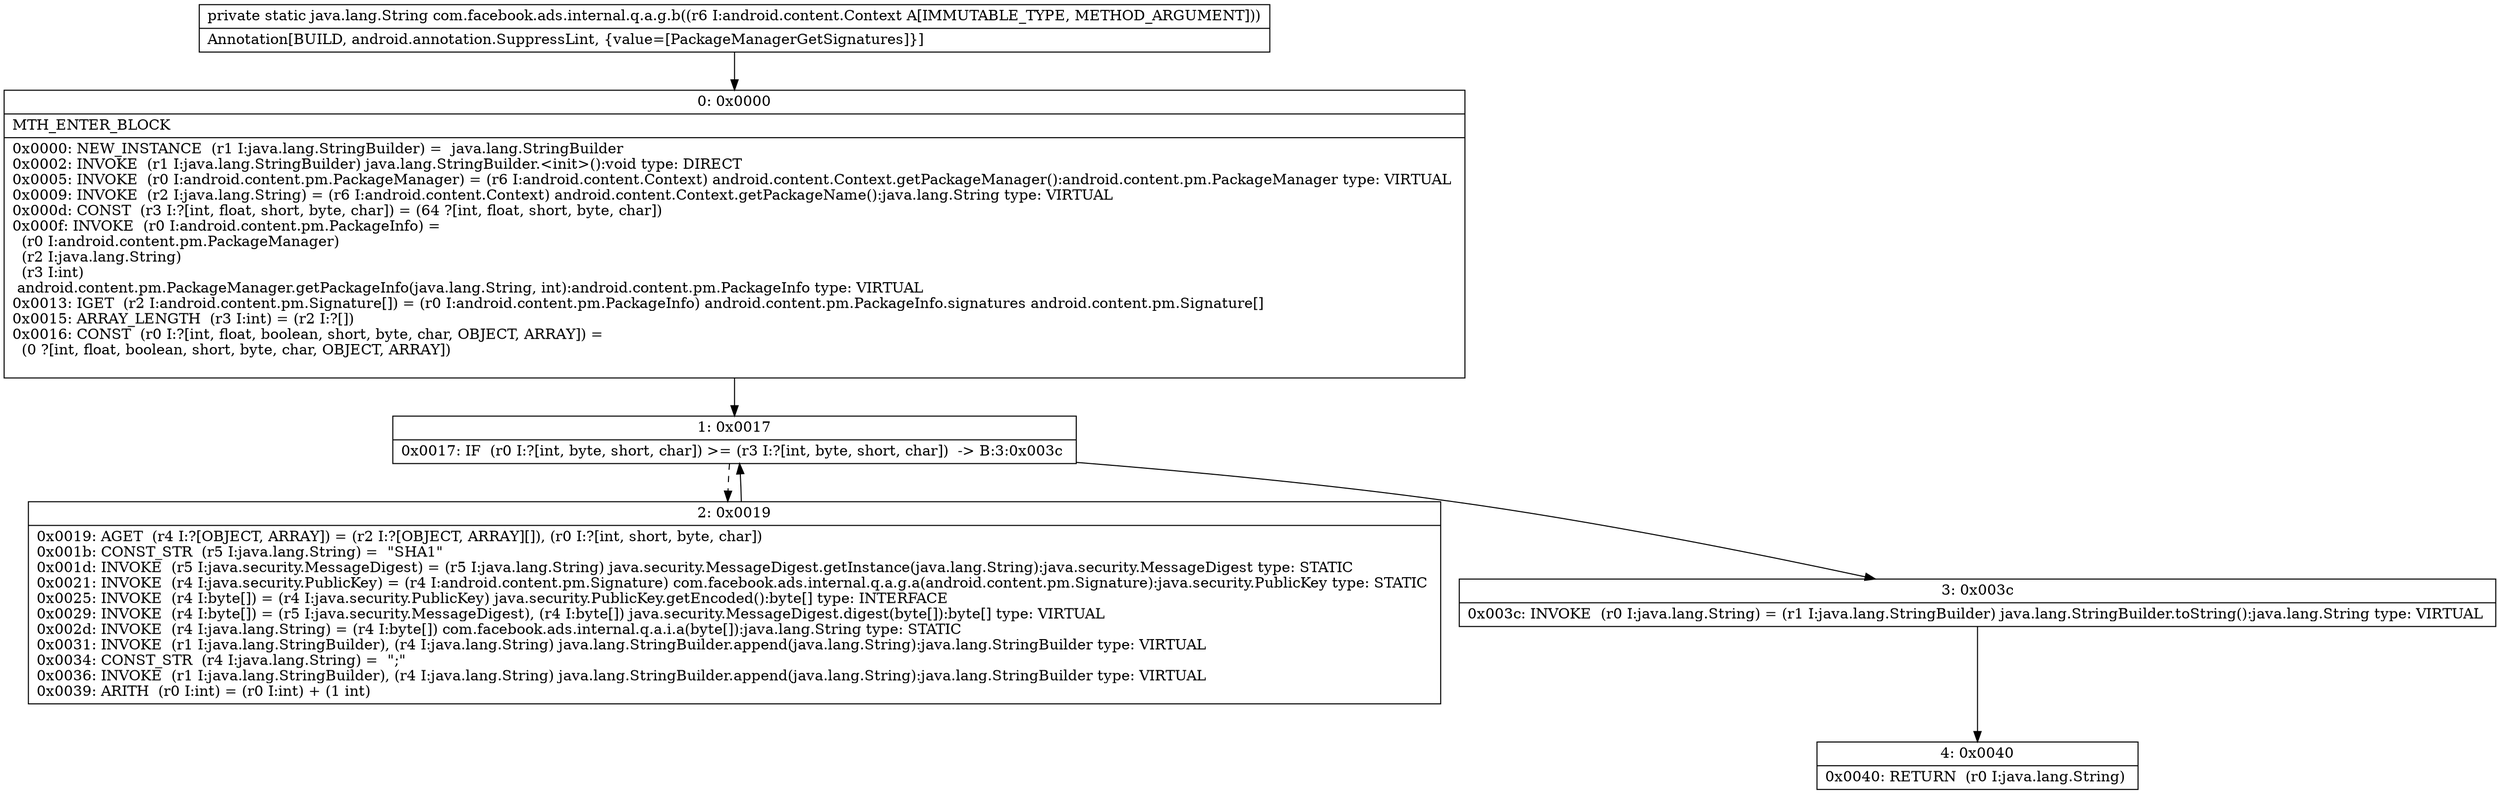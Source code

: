 digraph "CFG forcom.facebook.ads.internal.q.a.g.b(Landroid\/content\/Context;)Ljava\/lang\/String;" {
Node_0 [shape=record,label="{0\:\ 0x0000|MTH_ENTER_BLOCK\l|0x0000: NEW_INSTANCE  (r1 I:java.lang.StringBuilder) =  java.lang.StringBuilder \l0x0002: INVOKE  (r1 I:java.lang.StringBuilder) java.lang.StringBuilder.\<init\>():void type: DIRECT \l0x0005: INVOKE  (r0 I:android.content.pm.PackageManager) = (r6 I:android.content.Context) android.content.Context.getPackageManager():android.content.pm.PackageManager type: VIRTUAL \l0x0009: INVOKE  (r2 I:java.lang.String) = (r6 I:android.content.Context) android.content.Context.getPackageName():java.lang.String type: VIRTUAL \l0x000d: CONST  (r3 I:?[int, float, short, byte, char]) = (64 ?[int, float, short, byte, char]) \l0x000f: INVOKE  (r0 I:android.content.pm.PackageInfo) = \l  (r0 I:android.content.pm.PackageManager)\l  (r2 I:java.lang.String)\l  (r3 I:int)\l android.content.pm.PackageManager.getPackageInfo(java.lang.String, int):android.content.pm.PackageInfo type: VIRTUAL \l0x0013: IGET  (r2 I:android.content.pm.Signature[]) = (r0 I:android.content.pm.PackageInfo) android.content.pm.PackageInfo.signatures android.content.pm.Signature[] \l0x0015: ARRAY_LENGTH  (r3 I:int) = (r2 I:?[]) \l0x0016: CONST  (r0 I:?[int, float, boolean, short, byte, char, OBJECT, ARRAY]) = \l  (0 ?[int, float, boolean, short, byte, char, OBJECT, ARRAY])\l \l}"];
Node_1 [shape=record,label="{1\:\ 0x0017|0x0017: IF  (r0 I:?[int, byte, short, char]) \>= (r3 I:?[int, byte, short, char])  \-\> B:3:0x003c \l}"];
Node_2 [shape=record,label="{2\:\ 0x0019|0x0019: AGET  (r4 I:?[OBJECT, ARRAY]) = (r2 I:?[OBJECT, ARRAY][]), (r0 I:?[int, short, byte, char]) \l0x001b: CONST_STR  (r5 I:java.lang.String) =  \"SHA1\" \l0x001d: INVOKE  (r5 I:java.security.MessageDigest) = (r5 I:java.lang.String) java.security.MessageDigest.getInstance(java.lang.String):java.security.MessageDigest type: STATIC \l0x0021: INVOKE  (r4 I:java.security.PublicKey) = (r4 I:android.content.pm.Signature) com.facebook.ads.internal.q.a.g.a(android.content.pm.Signature):java.security.PublicKey type: STATIC \l0x0025: INVOKE  (r4 I:byte[]) = (r4 I:java.security.PublicKey) java.security.PublicKey.getEncoded():byte[] type: INTERFACE \l0x0029: INVOKE  (r4 I:byte[]) = (r5 I:java.security.MessageDigest), (r4 I:byte[]) java.security.MessageDigest.digest(byte[]):byte[] type: VIRTUAL \l0x002d: INVOKE  (r4 I:java.lang.String) = (r4 I:byte[]) com.facebook.ads.internal.q.a.i.a(byte[]):java.lang.String type: STATIC \l0x0031: INVOKE  (r1 I:java.lang.StringBuilder), (r4 I:java.lang.String) java.lang.StringBuilder.append(java.lang.String):java.lang.StringBuilder type: VIRTUAL \l0x0034: CONST_STR  (r4 I:java.lang.String) =  \";\" \l0x0036: INVOKE  (r1 I:java.lang.StringBuilder), (r4 I:java.lang.String) java.lang.StringBuilder.append(java.lang.String):java.lang.StringBuilder type: VIRTUAL \l0x0039: ARITH  (r0 I:int) = (r0 I:int) + (1 int) \l}"];
Node_3 [shape=record,label="{3\:\ 0x003c|0x003c: INVOKE  (r0 I:java.lang.String) = (r1 I:java.lang.StringBuilder) java.lang.StringBuilder.toString():java.lang.String type: VIRTUAL \l}"];
Node_4 [shape=record,label="{4\:\ 0x0040|0x0040: RETURN  (r0 I:java.lang.String) \l}"];
MethodNode[shape=record,label="{private static java.lang.String com.facebook.ads.internal.q.a.g.b((r6 I:android.content.Context A[IMMUTABLE_TYPE, METHOD_ARGUMENT]))  | Annotation[BUILD, android.annotation.SuppressLint, \{value=[PackageManagerGetSignatures]\}]\l}"];
MethodNode -> Node_0;
Node_0 -> Node_1;
Node_1 -> Node_2[style=dashed];
Node_1 -> Node_3;
Node_2 -> Node_1;
Node_3 -> Node_4;
}

